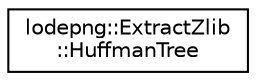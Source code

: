 digraph "Graphical Class Hierarchy"
{
 // LATEX_PDF_SIZE
  edge [fontname="Helvetica",fontsize="10",labelfontname="Helvetica",labelfontsize="10"];
  node [fontname="Helvetica",fontsize="10",shape=record];
  rankdir="LR";
  Node0 [label="lodepng::ExtractZlib\l::HuffmanTree",height=0.2,width=0.4,color="black", fillcolor="white", style="filled",URL="$structlodepng_1_1_extract_zlib_1_1_huffman_tree.html",tooltip=" "];
}
